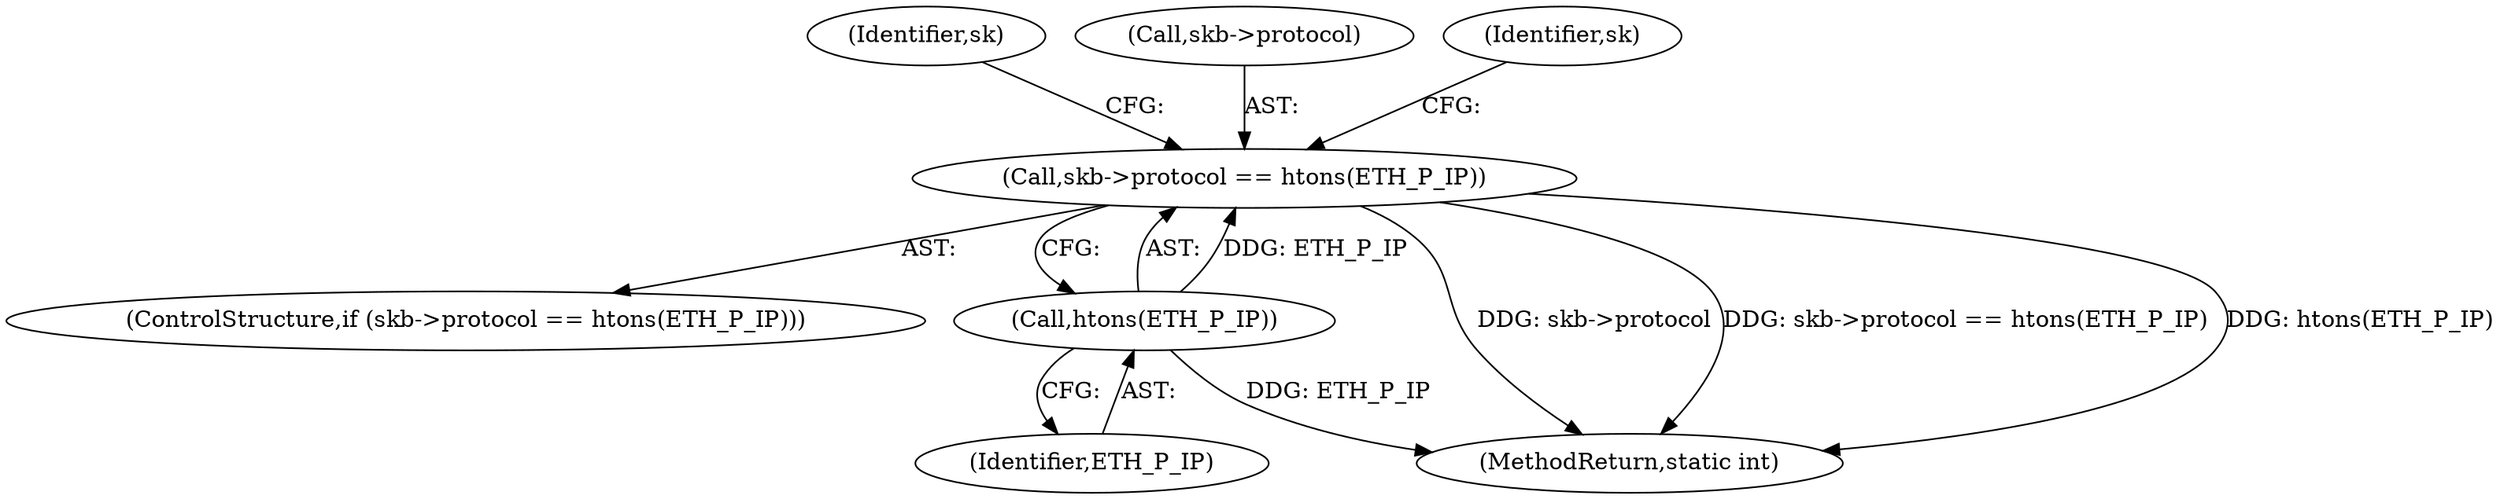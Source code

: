 digraph "0_linux_ac6e780070e30e4c35bd395acfe9191e6268bdd3_0@pointer" {
"1000120" [label="(Call,skb->protocol == htons(ETH_P_IP))"];
"1000124" [label="(Call,htons(ETH_P_IP))"];
"1000119" [label="(ControlStructure,if (skb->protocol == htons(ETH_P_IP)))"];
"1000128" [label="(Identifier,sk)"];
"1000121" [label="(Call,skb->protocol)"];
"1000125" [label="(Identifier,ETH_P_IP)"];
"1000436" [label="(MethodReturn,static int)"];
"1000132" [label="(Identifier,sk)"];
"1000124" [label="(Call,htons(ETH_P_IP))"];
"1000120" [label="(Call,skb->protocol == htons(ETH_P_IP))"];
"1000120" -> "1000119"  [label="AST: "];
"1000120" -> "1000124"  [label="CFG: "];
"1000121" -> "1000120"  [label="AST: "];
"1000124" -> "1000120"  [label="AST: "];
"1000128" -> "1000120"  [label="CFG: "];
"1000132" -> "1000120"  [label="CFG: "];
"1000120" -> "1000436"  [label="DDG: skb->protocol"];
"1000120" -> "1000436"  [label="DDG: skb->protocol == htons(ETH_P_IP)"];
"1000120" -> "1000436"  [label="DDG: htons(ETH_P_IP)"];
"1000124" -> "1000120"  [label="DDG: ETH_P_IP"];
"1000124" -> "1000125"  [label="CFG: "];
"1000125" -> "1000124"  [label="AST: "];
"1000124" -> "1000436"  [label="DDG: ETH_P_IP"];
}
